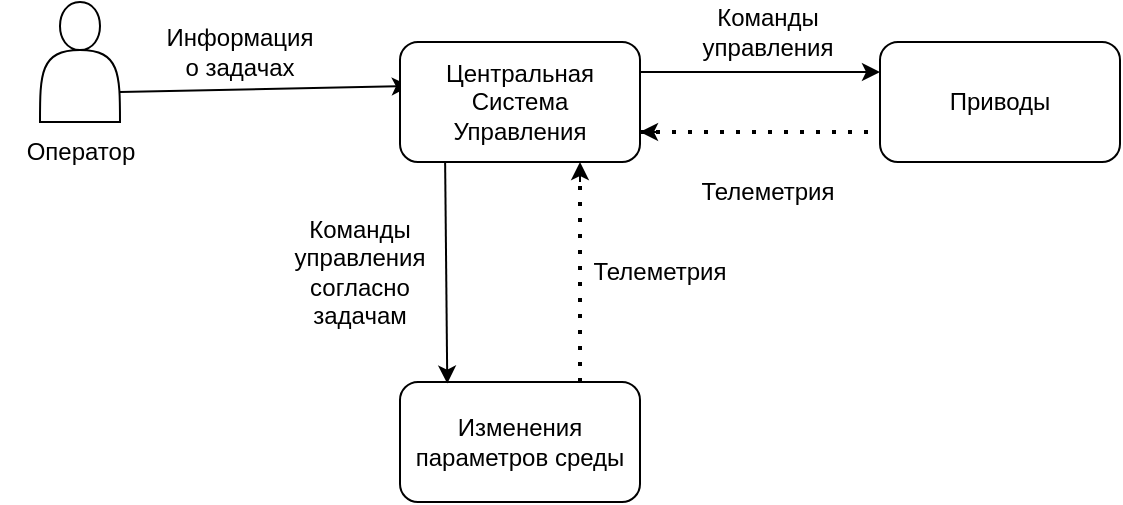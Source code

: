 <mxfile version="26.1.0">
  <diagram name="Страница — 1" id="1d5mXAaMfCuez_GuHibN">
    <mxGraphModel dx="880" dy="573" grid="1" gridSize="10" guides="1" tooltips="1" connect="1" arrows="1" fold="1" page="1" pageScale="1" pageWidth="827" pageHeight="1169" math="0" shadow="0">
      <root>
        <mxCell id="0" />
        <mxCell id="1" parent="0" />
        <mxCell id="E_hYs0C3CloowEjTSx9Y-2" value="" style="endArrow=classic;html=1;rounded=0;entryX=0.041;entryY=0.367;entryDx=0;entryDy=0;exitX=1;exitY=0.75;exitDx=0;exitDy=0;entryPerimeter=0;" edge="1" parent="1" source="E_hYs0C3CloowEjTSx9Y-8" target="E_hYs0C3CloowEjTSx9Y-3">
          <mxGeometry width="50" height="50" relative="1" as="geometry">
            <mxPoint x="100" y="145" as="sourcePoint" />
            <mxPoint x="200" y="149.5" as="targetPoint" />
          </mxGeometry>
        </mxCell>
        <mxCell id="E_hYs0C3CloowEjTSx9Y-3" value="Центральная Система Управления" style="rounded=1;whiteSpace=wrap;html=1;" vertex="1" parent="1">
          <mxGeometry x="230" y="130" width="120" height="60" as="geometry" />
        </mxCell>
        <mxCell id="E_hYs0C3CloowEjTSx9Y-4" value="Изменения параметров среды" style="rounded=1;whiteSpace=wrap;html=1;" vertex="1" parent="1">
          <mxGeometry x="230" y="300" width="120" height="60" as="geometry" />
        </mxCell>
        <mxCell id="E_hYs0C3CloowEjTSx9Y-5" value="Приводы" style="rounded=1;whiteSpace=wrap;html=1;" vertex="1" parent="1">
          <mxGeometry x="470" y="130" width="120" height="60" as="geometry" />
        </mxCell>
        <mxCell id="E_hYs0C3CloowEjTSx9Y-6" value="" style="endArrow=classic;html=1;rounded=0;exitX=1;exitY=0.25;exitDx=0;exitDy=0;entryX=0;entryY=0.25;entryDx=0;entryDy=0;" edge="1" parent="1" source="E_hYs0C3CloowEjTSx9Y-3" target="E_hYs0C3CloowEjTSx9Y-5">
          <mxGeometry width="50" height="50" relative="1" as="geometry">
            <mxPoint x="390" y="320" as="sourcePoint" />
            <mxPoint x="440" y="270" as="targetPoint" />
          </mxGeometry>
        </mxCell>
        <mxCell id="E_hYs0C3CloowEjTSx9Y-7" value="" style="endArrow=none;dashed=1;html=1;dashPattern=1 3;strokeWidth=2;rounded=0;entryX=0;entryY=0.75;entryDx=0;entryDy=0;exitX=1;exitY=0.75;exitDx=0;exitDy=0;" edge="1" parent="1" source="E_hYs0C3CloowEjTSx9Y-3" target="E_hYs0C3CloowEjTSx9Y-5">
          <mxGeometry width="50" height="50" relative="1" as="geometry">
            <mxPoint x="360" y="170" as="sourcePoint" />
            <mxPoint x="600" y="250" as="targetPoint" />
          </mxGeometry>
        </mxCell>
        <mxCell id="E_hYs0C3CloowEjTSx9Y-8" value="" style="shape=actor;whiteSpace=wrap;html=1;" vertex="1" parent="1">
          <mxGeometry x="50" y="110" width="40" height="60" as="geometry" />
        </mxCell>
        <mxCell id="E_hYs0C3CloowEjTSx9Y-9" value="Оператор" style="text;html=1;align=center;verticalAlign=middle;resizable=0;points=[];autosize=1;strokeColor=none;fillColor=none;" vertex="1" parent="1">
          <mxGeometry x="30" y="170" width="80" height="30" as="geometry" />
        </mxCell>
        <mxCell id="E_hYs0C3CloowEjTSx9Y-10" value="" style="endArrow=classic;html=1;rounded=0;entryX=1;entryY=0.75;entryDx=0;entryDy=0;" edge="1" parent="1" target="E_hYs0C3CloowEjTSx9Y-3">
          <mxGeometry width="50" height="50" relative="1" as="geometry">
            <mxPoint x="350" y="175" as="sourcePoint" />
            <mxPoint x="440" y="270" as="targetPoint" />
          </mxGeometry>
        </mxCell>
        <mxCell id="E_hYs0C3CloowEjTSx9Y-11" value="" style="endArrow=classic;html=1;rounded=0;entryX=1;entryY=0.75;entryDx=0;entryDy=0;" edge="1" parent="1" target="E_hYs0C3CloowEjTSx9Y-3">
          <mxGeometry width="50" height="50" relative="1" as="geometry">
            <mxPoint x="360" y="175" as="sourcePoint" />
            <mxPoint x="374" y="170" as="targetPoint" />
          </mxGeometry>
        </mxCell>
        <mxCell id="E_hYs0C3CloowEjTSx9Y-12" value="Информация о задачах" style="text;html=1;align=center;verticalAlign=middle;whiteSpace=wrap;rounded=0;" vertex="1" parent="1">
          <mxGeometry x="120" y="120" width="60" height="30" as="geometry" />
        </mxCell>
        <mxCell id="E_hYs0C3CloowEjTSx9Y-13" value="" style="endArrow=classic;html=1;rounded=0;exitX=0.188;exitY=0.998;exitDx=0;exitDy=0;exitPerimeter=0;entryX=0.197;entryY=0.013;entryDx=0;entryDy=0;entryPerimeter=0;" edge="1" parent="1" source="E_hYs0C3CloowEjTSx9Y-3" target="E_hYs0C3CloowEjTSx9Y-4">
          <mxGeometry width="50" height="50" relative="1" as="geometry">
            <mxPoint x="390" y="320" as="sourcePoint" />
            <mxPoint x="440" y="270" as="targetPoint" />
          </mxGeometry>
        </mxCell>
        <mxCell id="E_hYs0C3CloowEjTSx9Y-14" value="" style="endArrow=classic;html=1;rounded=0;entryX=0.75;entryY=1;entryDx=0;entryDy=0;" edge="1" parent="1" target="E_hYs0C3CloowEjTSx9Y-3">
          <mxGeometry width="50" height="50" relative="1" as="geometry">
            <mxPoint x="320" y="200" as="sourcePoint" />
            <mxPoint x="440" y="270" as="targetPoint" />
          </mxGeometry>
        </mxCell>
        <mxCell id="E_hYs0C3CloowEjTSx9Y-15" value="" style="endArrow=none;dashed=1;html=1;dashPattern=1 3;strokeWidth=2;rounded=0;exitX=0.75;exitY=0;exitDx=0;exitDy=0;entryX=0.75;entryY=1;entryDx=0;entryDy=0;" edge="1" parent="1" source="E_hYs0C3CloowEjTSx9Y-4" target="E_hYs0C3CloowEjTSx9Y-3">
          <mxGeometry width="50" height="50" relative="1" as="geometry">
            <mxPoint x="390" y="320" as="sourcePoint" />
            <mxPoint x="440" y="270" as="targetPoint" />
          </mxGeometry>
        </mxCell>
        <mxCell id="E_hYs0C3CloowEjTSx9Y-16" value="Команды управления согласно задачам" style="text;html=1;align=center;verticalAlign=middle;whiteSpace=wrap;rounded=0;" vertex="1" parent="1">
          <mxGeometry x="180" y="230" width="60" height="30" as="geometry" />
        </mxCell>
        <mxCell id="E_hYs0C3CloowEjTSx9Y-17" value="Телеметрия" style="text;html=1;align=center;verticalAlign=middle;whiteSpace=wrap;rounded=0;" vertex="1" parent="1">
          <mxGeometry x="330" y="230" width="60" height="30" as="geometry" />
        </mxCell>
        <mxCell id="E_hYs0C3CloowEjTSx9Y-18" value="Команды управления" style="text;html=1;align=center;verticalAlign=middle;whiteSpace=wrap;rounded=0;" vertex="1" parent="1">
          <mxGeometry x="383.5" y="110" width="60" height="30" as="geometry" />
        </mxCell>
        <mxCell id="E_hYs0C3CloowEjTSx9Y-19" value="Телеметрия" style="text;html=1;align=center;verticalAlign=middle;whiteSpace=wrap;rounded=0;" vertex="1" parent="1">
          <mxGeometry x="384" y="190" width="60" height="30" as="geometry" />
        </mxCell>
      </root>
    </mxGraphModel>
  </diagram>
</mxfile>
